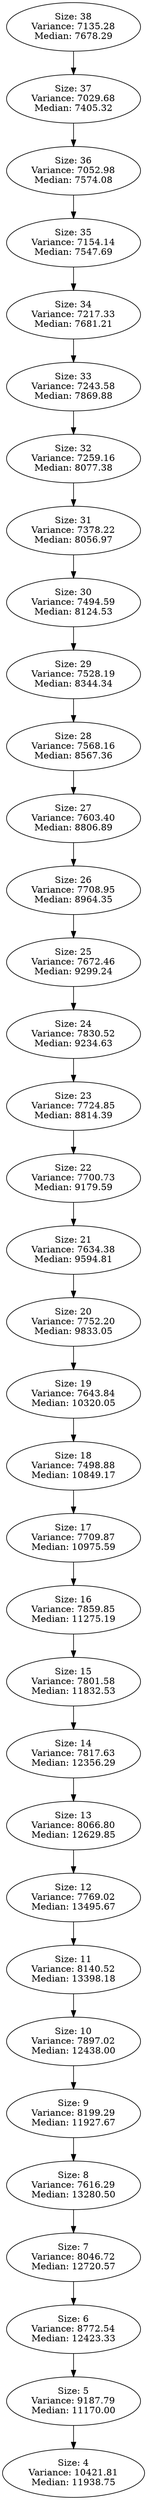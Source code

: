 DIGRAPH G {
"Size: 38\nVariance: 7135.28\nMedian: 7678.29" -> "Size: 37\nVariance: 7029.68\nMedian: 7405.32" L=0;
"Size: 37\nVariance: 7029.68\nMedian: 7405.32" -> "Size: 36\nVariance: 7052.98\nMedian: 7574.08" L=1;
"Size: 36\nVariance: 7052.98\nMedian: 7574.08" -> "Size: 35\nVariance: 7154.14\nMedian: 7547.69" L=2;
"Size: 35\nVariance: 7154.14\nMedian: 7547.69" -> "Size: 34\nVariance: 7217.33\nMedian: 7681.21" L=3;
"Size: 34\nVariance: 7217.33\nMedian: 7681.21" -> "Size: 33\nVariance: 7243.58\nMedian: 7869.88" L=4;
"Size: 33\nVariance: 7243.58\nMedian: 7869.88" -> "Size: 32\nVariance: 7259.16\nMedian: 8077.38" L=5;
"Size: 32\nVariance: 7259.16\nMedian: 8077.38" -> "Size: 31\nVariance: 7378.22\nMedian: 8056.97" L=6;
"Size: 31\nVariance: 7378.22\nMedian: 8056.97" -> "Size: 30\nVariance: 7494.59\nMedian: 8124.53" L=7;
"Size: 30\nVariance: 7494.59\nMedian: 8124.53" -> "Size: 29\nVariance: 7528.19\nMedian: 8344.34" L=8;
"Size: 29\nVariance: 7528.19\nMedian: 8344.34" -> "Size: 28\nVariance: 7568.16\nMedian: 8567.36" L=9;
"Size: 28\nVariance: 7568.16\nMedian: 8567.36" -> "Size: 27\nVariance: 7603.40\nMedian: 8806.89" L=10;
"Size: 27\nVariance: 7603.40\nMedian: 8806.89" -> "Size: 26\nVariance: 7708.95\nMedian: 8964.35" L=11;
"Size: 26\nVariance: 7708.95\nMedian: 8964.35" -> "Size: 25\nVariance: 7672.46\nMedian: 9299.24" L=12;
"Size: 25\nVariance: 7672.46\nMedian: 9299.24" -> "Size: 24\nVariance: 7830.52\nMedian: 9234.63" L=13;
"Size: 24\nVariance: 7830.52\nMedian: 9234.63" -> "Size: 23\nVariance: 7724.85\nMedian: 8814.39" L=14;
"Size: 23\nVariance: 7724.85\nMedian: 8814.39" -> "Size: 22\nVariance: 7700.73\nMedian: 9179.59" L=15;
"Size: 22\nVariance: 7700.73\nMedian: 9179.59" -> "Size: 21\nVariance: 7634.38\nMedian: 9594.81" L=16;
"Size: 21\nVariance: 7634.38\nMedian: 9594.81" -> "Size: 20\nVariance: 7752.20\nMedian: 9833.05" L=17;
"Size: 20\nVariance: 7752.20\nMedian: 9833.05" -> "Size: 19\nVariance: 7643.84\nMedian: 10320.05" L=18;
"Size: 19\nVariance: 7643.84\nMedian: 10320.05" -> "Size: 18\nVariance: 7498.88\nMedian: 10849.17" L=19;
"Size: 18\nVariance: 7498.88\nMedian: 10849.17" -> "Size: 17\nVariance: 7709.87\nMedian: 10975.59" L=20;
"Size: 17\nVariance: 7709.87\nMedian: 10975.59" -> "Size: 16\nVariance: 7859.85\nMedian: 11275.19" L=21;
"Size: 16\nVariance: 7859.85\nMedian: 11275.19" -> "Size: 15\nVariance: 7801.58\nMedian: 11832.53" L=22;
"Size: 15\nVariance: 7801.58\nMedian: 11832.53" -> "Size: 14\nVariance: 7817.63\nMedian: 12356.29" L=23;
"Size: 14\nVariance: 7817.63\nMedian: 12356.29" -> "Size: 13\nVariance: 8066.80\nMedian: 12629.85" L=24;
"Size: 13\nVariance: 8066.80\nMedian: 12629.85" -> "Size: 12\nVariance: 7769.02\nMedian: 13495.67" L=25;
"Size: 12\nVariance: 7769.02\nMedian: 13495.67" -> "Size: 11\nVariance: 8140.52\nMedian: 13398.18" L=26;
"Size: 11\nVariance: 8140.52\nMedian: 13398.18" -> "Size: 10\nVariance: 7897.02\nMedian: 12438.00" L=27;
"Size: 10\nVariance: 7897.02\nMedian: 12438.00" -> "Size: 9\nVariance: 8199.29\nMedian: 11927.67" L=28;
"Size: 9\nVariance: 8199.29\nMedian: 11927.67" -> "Size: 8\nVariance: 7616.29\nMedian: 13280.50" L=29;
"Size: 8\nVariance: 7616.29\nMedian: 13280.50" -> "Size: 7\nVariance: 8046.72\nMedian: 12720.57" L=30;
"Size: 7\nVariance: 8046.72\nMedian: 12720.57" -> "Size: 6\nVariance: 8772.54\nMedian: 12423.33" L=31;
"Size: 6\nVariance: 8772.54\nMedian: 12423.33" -> "Size: 5\nVariance: 9187.79\nMedian: 11170.00" L=32;
"Size: 5\nVariance: 9187.79\nMedian: 11170.00" -> "Size: 4\nVariance: 10421.81\nMedian: 11938.75" L=33;
}
